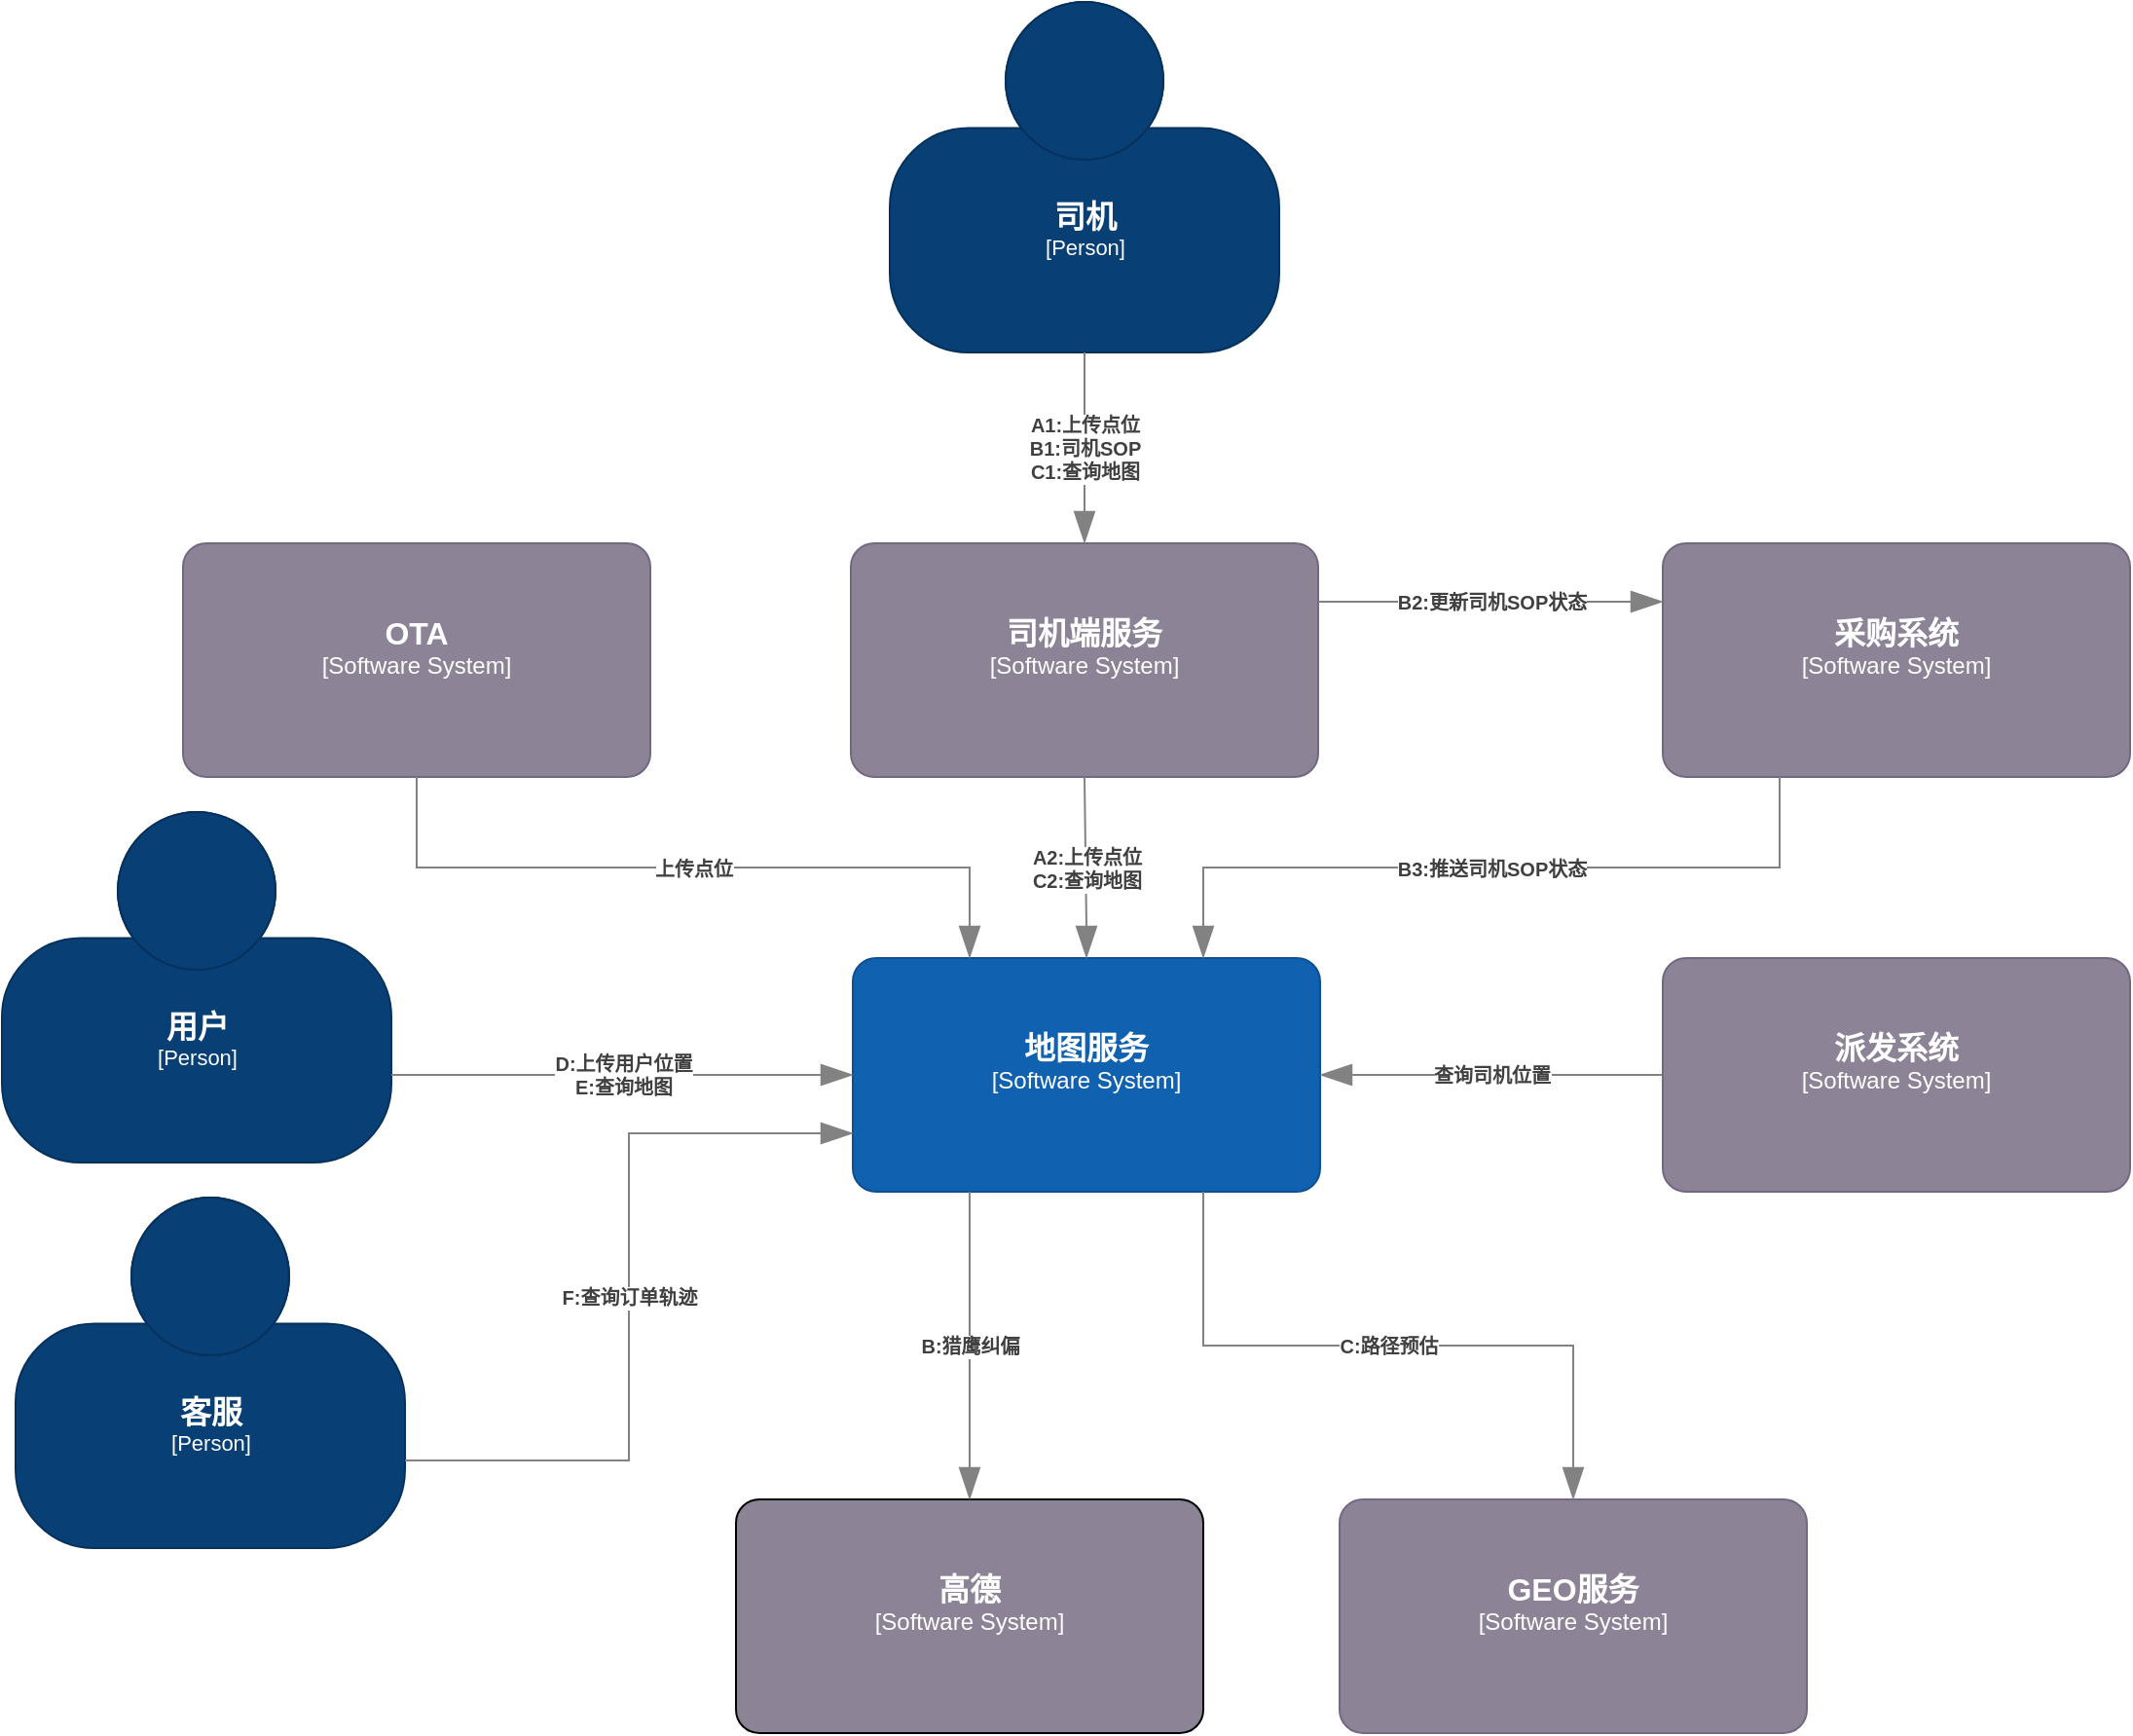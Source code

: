 <mxfile version="17.1.3" type="github" pages="3">
  <diagram id="k2amWUb9uio1YrRD2Lw2" name="地图-上下文图">
    <mxGraphModel dx="1986" dy="1048" grid="0" gridSize="10" guides="1" tooltips="1" connect="1" arrows="1" fold="1" page="0" pageScale="1" pageWidth="827" pageHeight="1169" math="0" shadow="0">
      <root>
        <mxCell id="0" />
        <mxCell id="1" parent="0" />
        <object placeholders="1" c4Name="司机" c4Type="Person" c4Description="" label="&lt;font style=&quot;font-size: 16px&quot;&gt;&lt;b&gt;%c4Name%&lt;/b&gt;&lt;/font&gt;&lt;div&gt;[%c4Type%]&lt;/div&gt;&lt;br&gt;&lt;div&gt;&lt;font style=&quot;font-size: 11px&quot;&gt;&lt;font color=&quot;#cccccc&quot;&gt;%c4Description%&lt;/font&gt;&lt;/div&gt;" id="m4UFrCLIeQh4ib8JopSk-2">
          <mxCell style="html=1;fontSize=11;dashed=0;whitespace=wrap;fillColor=#083F75;strokeColor=#06315C;fontColor=#ffffff;shape=mxgraph.c4.person2;align=center;metaEdit=1;points=[[0.5,0,0],[1,0.5,0],[1,0.75,0],[0.75,1,0],[0.5,1,0],[0.25,1,0],[0,0.75,0],[0,0.5,0]];resizable=0;" parent="1" vertex="1">
            <mxGeometry x="47" y="-205" width="200" height="180" as="geometry" />
          </mxCell>
        </object>
        <object placeholders="1" c4Name="地图服务" c4Type="Software System" c4Description="" label="&lt;font style=&quot;font-size: 16px&quot;&gt;&lt;b&gt;%c4Name%&lt;/b&gt;&lt;/font&gt;&lt;div&gt;[%c4Type%]&lt;/div&gt;&lt;br&gt;&lt;div&gt;&lt;font style=&quot;font-size: 11px&quot;&gt;&lt;font color=&quot;#cccccc&quot;&gt;%c4Description%&lt;/font&gt;&lt;/div&gt;" id="m4UFrCLIeQh4ib8JopSk-3">
          <mxCell style="rounded=1;whiteSpace=wrap;html=1;labelBackgroundColor=none;fillColor=#1061B0;fontColor=#ffffff;align=center;arcSize=10;strokeColor=#0D5091;metaEdit=1;resizable=0;points=[[0.25,0,0],[0.5,0,0],[0.75,0,0],[1,0.25,0],[1,0.5,0],[1,0.75,0],[0.75,1,0],[0.5,1,0],[0.25,1,0],[0,0.75,0],[0,0.5,0],[0,0.25,0]];" parent="1" vertex="1">
            <mxGeometry x="28" y="286" width="240" height="120" as="geometry" />
          </mxCell>
        </object>
        <object placeholders="1" c4Name="司机端服务" c4Type="Software System" c4Description="" label="&lt;font style=&quot;font-size: 16px&quot;&gt;&lt;b&gt;%c4Name%&lt;/b&gt;&lt;/font&gt;&lt;div&gt;[%c4Type%]&lt;/div&gt;&lt;br&gt;&lt;div&gt;&lt;font style=&quot;font-size: 11px&quot;&gt;&lt;font color=&quot;#cccccc&quot;&gt;%c4Description%&lt;/font&gt;&lt;/div&gt;" id="m4UFrCLIeQh4ib8JopSk-4">
          <mxCell style="rounded=1;whiteSpace=wrap;html=1;labelBackgroundColor=none;fillColor=#8C8496;fontColor=#ffffff;align=center;arcSize=10;strokeColor=#736782;metaEdit=1;resizable=0;points=[[0.25,0,0],[0.5,0,0],[0.75,0,0],[1,0.25,0],[1,0.5,0],[1,0.75,0],[0.75,1,0],[0.5,1,0],[0.25,1,0],[0,0.75,0],[0,0.5,0],[0,0.25,0]];" parent="1" vertex="1">
            <mxGeometry x="27" y="73" width="240" height="120" as="geometry" />
          </mxCell>
        </object>
        <object placeholders="1" c4Name="采购系统" c4Type="Software System" c4Description="" label="&lt;font style=&quot;font-size: 16px&quot;&gt;&lt;b&gt;%c4Name%&lt;/b&gt;&lt;/font&gt;&lt;div&gt;[%c4Type%]&lt;/div&gt;&lt;br&gt;&lt;div&gt;&lt;font style=&quot;font-size: 11px&quot;&gt;&lt;font color=&quot;#cccccc&quot;&gt;%c4Description%&lt;/font&gt;&lt;/div&gt;" id="m4UFrCLIeQh4ib8JopSk-11">
          <mxCell style="rounded=1;whiteSpace=wrap;html=1;labelBackgroundColor=none;fillColor=#8C8496;fontColor=#ffffff;align=center;arcSize=10;strokeColor=#736782;metaEdit=1;resizable=0;points=[[0.25,0,0],[0.5,0,0],[0.75,0,0],[1,0.25,0],[1,0.5,0],[1,0.75,0],[0.75,1,0],[0.5,1,0],[0.25,1,0],[0,0.75,0],[0,0.5,0],[0,0.25,0]];" parent="1" vertex="1">
            <mxGeometry x="444" y="73" width="240" height="120" as="geometry" />
          </mxCell>
        </object>
        <object placeholders="1" c4Name="GEO服务" c4Type="Software System" c4Description="" label="&lt;font style=&quot;font-size: 16px&quot;&gt;&lt;b&gt;%c4Name%&lt;/b&gt;&lt;/font&gt;&lt;div&gt;[%c4Type%]&lt;/div&gt;&lt;br&gt;&lt;div&gt;&lt;font style=&quot;font-size: 11px&quot;&gt;&lt;font color=&quot;#cccccc&quot;&gt;%c4Description%&lt;/font&gt;&lt;/div&gt;" id="Gsbx12oid03IsiuTbHQf-1">
          <mxCell style="rounded=1;whiteSpace=wrap;html=1;labelBackgroundColor=none;fillColor=#8C8496;fontColor=#ffffff;align=center;arcSize=10;strokeColor=#736782;metaEdit=1;resizable=0;points=[[0.25,0,0],[0.5,0,0],[0.75,0,0],[1,0.25,0],[1,0.5,0],[1,0.75,0],[0.75,1,0],[0.5,1,0],[0.25,1,0],[0,0.75,0],[0,0.5,0],[0,0.25,0]];" parent="1" vertex="1">
            <mxGeometry x="278" y="564" width="240" height="120" as="geometry" />
          </mxCell>
        </object>
        <object placeholders="1" c4Name="高德" c4Type="Software System" c4Description="" label="&lt;font style=&quot;font-size: 16px&quot;&gt;&lt;b&gt;%c4Name%&lt;/b&gt;&lt;/font&gt;&lt;div&gt;[%c4Type%]&lt;/div&gt;&lt;br&gt;&lt;div&gt;&lt;font style=&quot;font-size: 11px&quot;&gt;&lt;font color=&quot;#cccccc&quot;&gt;%c4Description%&lt;/font&gt;&lt;/div&gt;" id="Gsbx12oid03IsiuTbHQf-4">
          <mxCell style="rounded=1;whiteSpace=wrap;html=1;labelBackgroundColor=none;fillColor=#8C8496;fontColor=#ffffff;align=center;arcSize=10;strokeColor=default;metaEdit=1;resizable=0;points=[[0.25,0,0],[0.5,0,0],[0.75,0,0],[1,0.25,0],[1,0.5,0],[1,0.75,0],[0.75,1,0],[0.5,1,0],[0.25,1,0],[0,0.75,0],[0,0.5,0],[0,0.25,0]];" parent="1" vertex="1">
            <mxGeometry x="-32" y="564" width="240" height="120" as="geometry" />
          </mxCell>
        </object>
        <object placeholders="1" c4Name="用户" c4Type="Person" c4Description="" label="&lt;font style=&quot;font-size: 16px&quot;&gt;&lt;b&gt;%c4Name%&lt;/b&gt;&lt;/font&gt;&lt;div&gt;[%c4Type%]&lt;/div&gt;&lt;br&gt;&lt;div&gt;&lt;font style=&quot;font-size: 11px&quot;&gt;&lt;font color=&quot;#cccccc&quot;&gt;%c4Description%&lt;/font&gt;&lt;/div&gt;" id="Gsbx12oid03IsiuTbHQf-8">
          <mxCell style="html=1;fontSize=11;dashed=0;whitespace=wrap;fillColor=#083F75;strokeColor=#06315C;fontColor=#ffffff;shape=mxgraph.c4.person2;align=center;metaEdit=1;points=[[0.5,0,0],[1,0.5,0],[1,0.75,0],[0.75,1,0],[0.5,1,0],[0.25,1,0],[0,0.75,0],[0,0.5,0]];resizable=0;" parent="1" vertex="1">
            <mxGeometry x="-409" y="211" width="200" height="180" as="geometry" />
          </mxCell>
        </object>
        <object placeholders="1" c4Name="客服" c4Type="Person" c4Description="" label="&lt;font style=&quot;font-size: 16px&quot;&gt;&lt;b&gt;%c4Name%&lt;/b&gt;&lt;/font&gt;&lt;div&gt;[%c4Type%]&lt;/div&gt;&lt;br&gt;&lt;div&gt;&lt;font style=&quot;font-size: 11px&quot;&gt;&lt;font color=&quot;#cccccc&quot;&gt;%c4Description%&lt;/font&gt;&lt;/div&gt;" id="_bnB1GwT9bnOZp790zwd-20">
          <mxCell style="html=1;fontSize=11;dashed=0;whitespace=wrap;fillColor=#083F75;strokeColor=#06315C;fontColor=#ffffff;shape=mxgraph.c4.person2;align=center;metaEdit=1;points=[[0.5,0,0],[1,0.5,0],[1,0.75,0],[0.75,1,0],[0.5,1,0],[0.25,1,0],[0,0.75,0],[0,0.5,0]];resizable=0;" parent="1" vertex="1">
            <mxGeometry x="-402" y="409" width="200" height="180" as="geometry" />
          </mxCell>
        </object>
        <object placeholders="1" c4Type="Relationship" c4Description="A1:上传点位&#xa;B1:司机SOP&#xa;C1:查询地图" label="&lt;div style=&quot;text-align: left&quot;&gt;&lt;div style=&quot;text-align: center&quot;&gt;&lt;b&gt;%c4Description%&lt;/b&gt;&lt;/div&gt;" id="lq1ncybBk_GI5YL5PwFc-1">
          <mxCell style="endArrow=blockThin;html=1;fontSize=10;fontColor=#404040;strokeWidth=1;endFill=1;strokeColor=#828282;elbow=vertical;metaEdit=1;endSize=14;startSize=14;jumpStyle=arc;jumpSize=16;rounded=0;edgeStyle=orthogonalEdgeStyle;exitX=0.5;exitY=1;exitDx=0;exitDy=0;exitPerimeter=0;" edge="1" parent="1" source="m4UFrCLIeQh4ib8JopSk-2" target="m4UFrCLIeQh4ib8JopSk-4">
            <mxGeometry width="240" relative="1" as="geometry">
              <mxPoint x="144" y="-5" as="sourcePoint" />
              <mxPoint x="384" y="-5" as="targetPoint" />
            </mxGeometry>
          </mxCell>
        </object>
        <object placeholders="1" c4Type="Relationship" c4Description="B2:更新司机SOP状态" label="&lt;div style=&quot;text-align: left&quot;&gt;&lt;div style=&quot;text-align: center&quot;&gt;&lt;b&gt;%c4Description%&lt;/b&gt;&lt;/div&gt;" id="lq1ncybBk_GI5YL5PwFc-2">
          <mxCell style="endArrow=blockThin;html=1;fontSize=10;fontColor=#404040;strokeWidth=1;endFill=1;strokeColor=#828282;elbow=vertical;metaEdit=1;endSize=14;startSize=14;jumpStyle=arc;jumpSize=16;rounded=0;edgeStyle=orthogonalEdgeStyle;exitX=1;exitY=0.25;exitDx=0;exitDy=0;exitPerimeter=0;entryX=0;entryY=0.25;entryDx=0;entryDy=0;entryPerimeter=0;" edge="1" parent="1" source="m4UFrCLIeQh4ib8JopSk-4" target="m4UFrCLIeQh4ib8JopSk-11">
            <mxGeometry width="240" relative="1" as="geometry">
              <mxPoint x="303" y="59" as="sourcePoint" />
              <mxPoint x="372" y="155" as="targetPoint" />
            </mxGeometry>
          </mxCell>
        </object>
        <object placeholders="1" c4Type="Relationship" c4Description="B3:推送司机SOP状态" label="&lt;div style=&quot;text-align: left&quot;&gt;&lt;div style=&quot;text-align: center&quot;&gt;&lt;b&gt;%c4Description%&lt;/b&gt;&lt;/div&gt;" id="lq1ncybBk_GI5YL5PwFc-4">
          <mxCell style="endArrow=blockThin;html=1;fontSize=10;fontColor=#404040;strokeWidth=1;endFill=1;strokeColor=#828282;elbow=vertical;metaEdit=1;endSize=14;startSize=14;jumpStyle=arc;jumpSize=16;rounded=0;edgeStyle=orthogonalEdgeStyle;exitX=0.25;exitY=1;exitDx=0;exitDy=0;exitPerimeter=0;entryX=0.75;entryY=0;entryDx=0;entryDy=0;entryPerimeter=0;" edge="1" parent="1" source="m4UFrCLIeQh4ib8JopSk-11" target="m4UFrCLIeQh4ib8JopSk-3">
            <mxGeometry width="240" relative="1" as="geometry">
              <mxPoint x="514" y="256" as="sourcePoint" />
              <mxPoint x="754" y="256" as="targetPoint" />
            </mxGeometry>
          </mxCell>
        </object>
        <object placeholders="1" c4Type="Relationship" c4Description="A2:上传点位&#xa;C2:查询地图" label="&lt;div style=&quot;text-align: left&quot;&gt;&lt;div style=&quot;text-align: center&quot;&gt;&lt;b&gt;%c4Description%&lt;/b&gt;&lt;/div&gt;" id="lq1ncybBk_GI5YL5PwFc-5">
          <mxCell style="endArrow=blockThin;html=1;fontSize=10;fontColor=#404040;strokeWidth=1;endFill=1;strokeColor=#828282;elbow=vertical;metaEdit=1;endSize=14;startSize=14;jumpStyle=arc;jumpSize=16;rounded=0;edgeStyle=orthogonalEdgeStyle;exitX=0.5;exitY=1;exitDx=0;exitDy=0;exitPerimeter=0;" edge="1" parent="1" source="m4UFrCLIeQh4ib8JopSk-4" target="m4UFrCLIeQh4ib8JopSk-3">
            <mxGeometry width="240" relative="1" as="geometry">
              <mxPoint x="-44" y="231" as="sourcePoint" />
              <mxPoint x="196" y="231" as="targetPoint" />
            </mxGeometry>
          </mxCell>
        </object>
        <object placeholders="1" c4Type="Relationship" c4Description="D:上传用户位置&#xa;E:查询地图" label="&lt;div style=&quot;text-align: left&quot;&gt;&lt;div style=&quot;text-align: center&quot;&gt;&lt;b&gt;%c4Description%&lt;/b&gt;&lt;/div&gt;" id="lq1ncybBk_GI5YL5PwFc-7">
          <mxCell style="endArrow=blockThin;html=1;fontSize=10;fontColor=#404040;strokeWidth=1;endFill=1;strokeColor=#828282;elbow=vertical;metaEdit=1;endSize=14;startSize=14;jumpStyle=arc;jumpSize=16;rounded=0;edgeStyle=orthogonalEdgeStyle;entryX=0;entryY=0.5;entryDx=0;entryDy=0;entryPerimeter=0;exitX=1;exitY=0.75;exitDx=0;exitDy=0;exitPerimeter=0;" edge="1" parent="1" source="Gsbx12oid03IsiuTbHQf-8" target="m4UFrCLIeQh4ib8JopSk-3">
            <mxGeometry width="240" relative="1" as="geometry">
              <mxPoint x="-211" y="266" as="sourcePoint" />
              <mxPoint x="29" y="266" as="targetPoint" />
            </mxGeometry>
          </mxCell>
        </object>
        <object placeholders="1" c4Type="Relationship" c4Description="F:查询订单轨迹" label="&lt;div style=&quot;text-align: left&quot;&gt;&lt;div style=&quot;text-align: center&quot;&gt;&lt;b&gt;%c4Description%&lt;/b&gt;&lt;/div&gt;" id="lq1ncybBk_GI5YL5PwFc-10">
          <mxCell style="endArrow=blockThin;html=1;fontSize=10;fontColor=#404040;strokeWidth=1;endFill=1;strokeColor=#828282;elbow=vertical;metaEdit=1;endSize=14;startSize=14;jumpStyle=arc;jumpSize=16;rounded=0;edgeStyle=orthogonalEdgeStyle;exitX=1;exitY=0.75;exitDx=0;exitDy=0;exitPerimeter=0;entryX=0;entryY=0.75;entryDx=0;entryDy=0;entryPerimeter=0;" edge="1" parent="1" source="_bnB1GwT9bnOZp790zwd-20" target="m4UFrCLIeQh4ib8JopSk-3">
            <mxGeometry width="240" relative="1" as="geometry">
              <mxPoint x="355" y="406" as="sourcePoint" />
              <mxPoint x="331" y="351" as="targetPoint" />
            </mxGeometry>
          </mxCell>
        </object>
        <object placeholders="1" c4Type="Relationship" c4Description="B:猎鹰纠偏" label="&lt;div style=&quot;text-align: left&quot;&gt;&lt;div style=&quot;text-align: center&quot;&gt;&lt;b&gt;%c4Description%&lt;/b&gt;&lt;/div&gt;" id="lq1ncybBk_GI5YL5PwFc-12">
          <mxCell style="endArrow=blockThin;html=1;fontSize=10;fontColor=#404040;strokeWidth=1;endFill=1;strokeColor=#828282;elbow=vertical;metaEdit=1;endSize=14;startSize=14;jumpStyle=arc;jumpSize=16;rounded=0;edgeStyle=orthogonalEdgeStyle;exitX=0.25;exitY=1;exitDx=0;exitDy=0;exitPerimeter=0;" edge="1" parent="1" source="m4UFrCLIeQh4ib8JopSk-3" target="Gsbx12oid03IsiuTbHQf-4">
            <mxGeometry width="240" relative="1" as="geometry">
              <mxPoint x="19" y="472" as="sourcePoint" />
              <mxPoint x="259" y="472" as="targetPoint" />
            </mxGeometry>
          </mxCell>
        </object>
        <object placeholders="1" c4Type="Relationship" c4Description="C:路径预估" label="&lt;div style=&quot;text-align: left&quot;&gt;&lt;div style=&quot;text-align: center&quot;&gt;&lt;b&gt;%c4Description%&lt;/b&gt;&lt;/div&gt;" id="lq1ncybBk_GI5YL5PwFc-13">
          <mxCell style="endArrow=blockThin;html=1;fontSize=10;fontColor=#404040;strokeWidth=1;endFill=1;strokeColor=#828282;elbow=vertical;metaEdit=1;endSize=14;startSize=14;jumpStyle=arc;jumpSize=16;rounded=0;edgeStyle=orthogonalEdgeStyle;exitX=0.75;exitY=1;exitDx=0;exitDy=0;exitPerimeter=0;" edge="1" parent="1" source="m4UFrCLIeQh4ib8JopSk-3" target="Gsbx12oid03IsiuTbHQf-1">
            <mxGeometry width="240" relative="1" as="geometry">
              <mxPoint x="403" y="478" as="sourcePoint" />
              <mxPoint x="643" y="478" as="targetPoint" />
            </mxGeometry>
          </mxCell>
        </object>
        <object placeholders="1" c4Name="OTA" c4Type="Software System" c4Description="" label="&lt;font style=&quot;font-size: 16px&quot;&gt;&lt;b&gt;%c4Name%&lt;/b&gt;&lt;/font&gt;&lt;div&gt;[%c4Type%]&lt;/div&gt;&lt;br&gt;&lt;div&gt;&lt;font style=&quot;font-size: 11px&quot;&gt;&lt;font color=&quot;#cccccc&quot;&gt;%c4Description%&lt;/font&gt;&lt;/div&gt;" id="lq1ncybBk_GI5YL5PwFc-14">
          <mxCell style="rounded=1;whiteSpace=wrap;html=1;labelBackgroundColor=none;fillColor=#8C8496;fontColor=#ffffff;align=center;arcSize=10;strokeColor=#736782;metaEdit=1;resizable=0;points=[[0.25,0,0],[0.5,0,0],[0.75,0,0],[1,0.25,0],[1,0.5,0],[1,0.75,0],[0.75,1,0],[0.5,1,0],[0.25,1,0],[0,0.75,0],[0,0.5,0],[0,0.25,0]];" vertex="1" parent="1">
            <mxGeometry x="-316" y="73" width="240" height="120" as="geometry" />
          </mxCell>
        </object>
        <object placeholders="1" c4Type="Relationship" c4Description="上传点位" label="&lt;div style=&quot;text-align: left&quot;&gt;&lt;div style=&quot;text-align: center&quot;&gt;&lt;b&gt;%c4Description%&lt;/b&gt;&lt;/div&gt;" id="lq1ncybBk_GI5YL5PwFc-16">
          <mxCell style="endArrow=blockThin;html=1;fontSize=10;fontColor=#404040;strokeWidth=1;endFill=1;strokeColor=#828282;elbow=vertical;metaEdit=1;endSize=14;startSize=14;jumpStyle=arc;jumpSize=16;rounded=0;edgeStyle=orthogonalEdgeStyle;exitX=0.5;exitY=1;exitDx=0;exitDy=0;exitPerimeter=0;entryX=0.25;entryY=0;entryDx=0;entryDy=0;entryPerimeter=0;" edge="1" parent="1" source="lq1ncybBk_GI5YL5PwFc-14" target="m4UFrCLIeQh4ib8JopSk-3">
            <mxGeometry width="240" relative="1" as="geometry">
              <mxPoint x="-172" y="247" as="sourcePoint" />
              <mxPoint x="68" y="247" as="targetPoint" />
            </mxGeometry>
          </mxCell>
        </object>
        <object placeholders="1" c4Name="派发系统" c4Type="Software System" c4Description="" label="&lt;font style=&quot;font-size: 16px&quot;&gt;&lt;b&gt;%c4Name%&lt;/b&gt;&lt;/font&gt;&lt;div&gt;[%c4Type%]&lt;/div&gt;&lt;br&gt;&lt;div&gt;&lt;font style=&quot;font-size: 11px&quot;&gt;&lt;font color=&quot;#cccccc&quot;&gt;%c4Description%&lt;/font&gt;&lt;/div&gt;" id="lq1ncybBk_GI5YL5PwFc-17">
          <mxCell style="rounded=1;whiteSpace=wrap;html=1;labelBackgroundColor=none;fillColor=#8C8496;fontColor=#ffffff;align=center;arcSize=10;strokeColor=#736782;metaEdit=1;resizable=0;points=[[0.25,0,0],[0.5,0,0],[0.75,0,0],[1,0.25,0],[1,0.5,0],[1,0.75,0],[0.75,1,0],[0.5,1,0],[0.25,1,0],[0,0.75,0],[0,0.5,0],[0,0.25,0]];" vertex="1" parent="1">
            <mxGeometry x="444" y="286" width="240" height="120" as="geometry" />
          </mxCell>
        </object>
        <object placeholders="1" c4Type="Relationship" c4Description="查询司机位置" label="&lt;div style=&quot;text-align: left&quot;&gt;&lt;div style=&quot;text-align: center&quot;&gt;&lt;b&gt;%c4Description%&lt;/b&gt;&lt;/div&gt;" id="lq1ncybBk_GI5YL5PwFc-18">
          <mxCell style="endArrow=blockThin;html=1;fontSize=10;fontColor=#404040;strokeWidth=1;endFill=1;strokeColor=#828282;elbow=vertical;metaEdit=1;endSize=14;startSize=14;jumpStyle=arc;jumpSize=16;rounded=0;edgeStyle=orthogonalEdgeStyle;exitX=0;exitY=0.5;exitDx=0;exitDy=0;exitPerimeter=0;" edge="1" parent="1" source="lq1ncybBk_GI5YL5PwFc-17" target="m4UFrCLIeQh4ib8JopSk-3">
            <mxGeometry width="240" relative="1" as="geometry">
              <mxPoint x="323" y="442" as="sourcePoint" />
              <mxPoint x="563" y="442" as="targetPoint" />
            </mxGeometry>
          </mxCell>
        </object>
      </root>
    </mxGraphModel>
  </diagram>
  <diagram name="高速费-上下文图" id="JPHNUzTaLX2ISsi3bTvl">
    <mxGraphModel dx="1586" dy="1048" grid="0" gridSize="10" guides="1" tooltips="1" connect="1" arrows="1" fold="1" page="0" pageScale="1" pageWidth="827" pageHeight="1169" math="0" shadow="0">
      <root>
        <mxCell id="UYQzqemXLhR_TXa82hKp-0" />
        <mxCell id="UYQzqemXLhR_TXa82hKp-1" parent="UYQzqemXLhR_TXa82hKp-0" />
        <object placeholders="1" c4Name="司机" c4Type="Person" c4Description="" label="&lt;font style=&quot;font-size: 16px&quot;&gt;&lt;b&gt;%c4Name%&lt;/b&gt;&lt;/font&gt;&lt;div&gt;[%c4Type%]&lt;/div&gt;&lt;br&gt;&lt;div&gt;&lt;font style=&quot;font-size: 11px&quot;&gt;&lt;font color=&quot;#cccccc&quot;&gt;%c4Description%&lt;/font&gt;&lt;/div&gt;" id="UYQzqemXLhR_TXa82hKp-2">
          <mxCell style="html=1;fontSize=11;dashed=0;whitespace=wrap;fillColor=#083F75;strokeColor=#06315C;fontColor=#ffffff;shape=mxgraph.c4.person2;align=center;metaEdit=1;points=[[0.5,0,0],[1,0.5,0],[1,0.75,0],[0.75,1,0],[0.5,1,0],[0.25,1,0],[0,0.75,0],[0,0.5,0]];resizable=0;" vertex="1" parent="UYQzqemXLhR_TXa82hKp-1">
            <mxGeometry x="47" y="-205" width="200" height="180" as="geometry" />
          </mxCell>
        </object>
        <object placeholders="1" c4Name="高速费服务" c4Type="Software System" c4Description="" label="&lt;font style=&quot;font-size: 16px&quot;&gt;&lt;b&gt;%c4Name%&lt;/b&gt;&lt;/font&gt;&lt;div&gt;[%c4Type%]&lt;/div&gt;&lt;br&gt;&lt;div&gt;&lt;font style=&quot;font-size: 11px&quot;&gt;&lt;font color=&quot;#cccccc&quot;&gt;%c4Description%&lt;/font&gt;&lt;/div&gt;" id="UYQzqemXLhR_TXa82hKp-3">
          <mxCell style="rounded=1;whiteSpace=wrap;html=1;labelBackgroundColor=none;fillColor=#1061B0;fontColor=#ffffff;align=center;arcSize=10;strokeColor=#0D5091;metaEdit=1;resizable=0;points=[[0.25,0,0],[0.5,0,0],[0.75,0,0],[1,0.25,0],[1,0.5,0],[1,0.75,0],[0.75,1,0],[0.5,1,0],[0.25,1,0],[0,0.75,0],[0,0.5,0],[0,0.25,0]];" vertex="1" parent="UYQzqemXLhR_TXa82hKp-1">
            <mxGeometry x="28" y="286" width="240" height="120" as="geometry" />
          </mxCell>
        </object>
        <object placeholders="1" c4Name="司机端服务" c4Type="Software System" c4Description="" label="&lt;font style=&quot;font-size: 16px&quot;&gt;&lt;b&gt;%c4Name%&lt;/b&gt;&lt;/font&gt;&lt;div&gt;[%c4Type%]&lt;/div&gt;&lt;br&gt;&lt;div&gt;&lt;font style=&quot;font-size: 11px&quot;&gt;&lt;font color=&quot;#cccccc&quot;&gt;%c4Description%&lt;/font&gt;&lt;/div&gt;" id="UYQzqemXLhR_TXa82hKp-4">
          <mxCell style="rounded=1;whiteSpace=wrap;html=1;labelBackgroundColor=none;fillColor=#8C8496;fontColor=#ffffff;align=center;arcSize=10;strokeColor=#736782;metaEdit=1;resizable=0;points=[[0.25,0,0],[0.5,0,0],[0.75,0,0],[1,0.25,0],[1,0.5,0],[1,0.75,0],[0.75,1,0],[0.5,1,0],[0.25,1,0],[0,0.75,0],[0,0.5,0],[0,0.25,0]];" vertex="1" parent="UYQzqemXLhR_TXa82hKp-1">
            <mxGeometry x="27" y="73" width="240" height="120" as="geometry" />
          </mxCell>
        </object>
        <object placeholders="1" c4Name="采购系统" c4Type="Software System" c4Description="" label="&lt;font style=&quot;font-size: 16px&quot;&gt;&lt;b&gt;%c4Name%&lt;/b&gt;&lt;/font&gt;&lt;div&gt;[%c4Type%]&lt;/div&gt;&lt;br&gt;&lt;div&gt;&lt;font style=&quot;font-size: 11px&quot;&gt;&lt;font color=&quot;#cccccc&quot;&gt;%c4Description%&lt;/font&gt;&lt;/div&gt;" id="UYQzqemXLhR_TXa82hKp-5">
          <mxCell style="rounded=1;whiteSpace=wrap;html=1;labelBackgroundColor=none;fillColor=#8C8496;fontColor=#ffffff;align=center;arcSize=10;strokeColor=#736782;metaEdit=1;resizable=0;points=[[0.25,0,0],[0.5,0,0],[0.75,0,0],[1,0.25,0],[1,0.5,0],[1,0.75,0],[0.75,1,0],[0.5,1,0],[0.25,1,0],[0,0.75,0],[0,0.5,0],[0,0.25,0]];" vertex="1" parent="UYQzqemXLhR_TXa82hKp-1">
            <mxGeometry x="444" y="73" width="240" height="120" as="geometry" />
          </mxCell>
        </object>
        <object placeholders="1" c4Name="OCR服务" c4Type="Software System" c4Description="" label="&lt;font style=&quot;font-size: 16px&quot;&gt;&lt;b&gt;%c4Name%&lt;/b&gt;&lt;/font&gt;&lt;div&gt;[%c4Type%]&lt;/div&gt;&lt;br&gt;&lt;div&gt;&lt;font style=&quot;font-size: 11px&quot;&gt;&lt;font color=&quot;#cccccc&quot;&gt;%c4Description%&lt;/font&gt;&lt;/div&gt;" id="UYQzqemXLhR_TXa82hKp-6">
          <mxCell style="rounded=1;whiteSpace=wrap;html=1;labelBackgroundColor=none;fillColor=#8C8496;fontColor=#ffffff;align=center;arcSize=10;strokeColor=#736782;metaEdit=1;resizable=0;points=[[0.25,0,0],[0.5,0,0],[0.75,0,0],[1,0.25,0],[1,0.5,0],[1,0.75,0],[0.75,1,0],[0.5,1,0],[0.25,1,0],[0,0.75,0],[0,0.5,0],[0,0.25,0]];" vertex="1" parent="UYQzqemXLhR_TXa82hKp-1">
            <mxGeometry x="-96" y="541" width="240" height="120" as="geometry" />
          </mxCell>
        </object>
        <object placeholders="1" c4Type="Relationship" c4Description="A1:提交高速费&#xa;B1:上传凭证&#xa;D1:申请人工审核&#xa;E1:查看审核结果" label="&lt;div style=&quot;text-align: left&quot;&gt;&lt;div style=&quot;text-align: center&quot;&gt;&lt;b&gt;%c4Description%&lt;/b&gt;&lt;/div&gt;" id="UYQzqemXLhR_TXa82hKp-10">
          <mxCell style="endArrow=blockThin;html=1;fontSize=10;fontColor=#404040;strokeWidth=1;endFill=1;strokeColor=#828282;elbow=vertical;metaEdit=1;endSize=14;startSize=14;jumpStyle=arc;jumpSize=16;rounded=0;edgeStyle=orthogonalEdgeStyle;exitX=0.5;exitY=1;exitDx=0;exitDy=0;exitPerimeter=0;" edge="1" parent="UYQzqemXLhR_TXa82hKp-1" source="UYQzqemXLhR_TXa82hKp-2" target="UYQzqemXLhR_TXa82hKp-4">
            <mxGeometry width="240" relative="1" as="geometry">
              <mxPoint x="144" y="-5" as="sourcePoint" />
              <mxPoint x="384" y="-5" as="targetPoint" />
            </mxGeometry>
          </mxCell>
        </object>
        <object placeholders="1" c4Type="Relationship" c4Description="A2:提交高速费" label="&lt;div style=&quot;text-align: left&quot;&gt;&lt;div style=&quot;text-align: center&quot;&gt;&lt;b&gt;%c4Description%&lt;/b&gt;&lt;/div&gt;" id="UYQzqemXLhR_TXa82hKp-11">
          <mxCell style="endArrow=blockThin;html=1;fontSize=10;fontColor=#404040;strokeWidth=1;endFill=1;strokeColor=#828282;elbow=vertical;metaEdit=1;endSize=14;startSize=14;jumpStyle=arc;jumpSize=16;rounded=0;edgeStyle=orthogonalEdgeStyle;exitX=1;exitY=0.25;exitDx=0;exitDy=0;exitPerimeter=0;entryX=0;entryY=0.25;entryDx=0;entryDy=0;entryPerimeter=0;" edge="1" parent="UYQzqemXLhR_TXa82hKp-1" source="UYQzqemXLhR_TXa82hKp-4" target="UYQzqemXLhR_TXa82hKp-5">
            <mxGeometry width="240" relative="1" as="geometry">
              <mxPoint x="303" y="59" as="sourcePoint" />
              <mxPoint x="372" y="155" as="targetPoint" />
            </mxGeometry>
          </mxCell>
        </object>
        <object placeholders="1" c4Type="Relationship" c4Description="A3:校验高速费" label="&lt;div style=&quot;text-align: left&quot;&gt;&lt;div style=&quot;text-align: center&quot;&gt;&lt;b&gt;%c4Description%&lt;/b&gt;&lt;/div&gt;" id="UYQzqemXLhR_TXa82hKp-12">
          <mxCell style="endArrow=blockThin;html=1;fontSize=10;fontColor=#404040;strokeWidth=1;endFill=1;strokeColor=#828282;elbow=vertical;metaEdit=1;endSize=14;startSize=14;jumpStyle=arc;jumpSize=16;rounded=0;edgeStyle=orthogonalEdgeStyle;exitX=0.25;exitY=1;exitDx=0;exitDy=0;exitPerimeter=0;entryX=1;entryY=0.25;entryDx=0;entryDy=0;entryPerimeter=0;" edge="1" parent="UYQzqemXLhR_TXa82hKp-1" source="UYQzqemXLhR_TXa82hKp-5" target="UYQzqemXLhR_TXa82hKp-3">
            <mxGeometry width="240" relative="1" as="geometry">
              <mxPoint x="514" y="256" as="sourcePoint" />
              <mxPoint x="754" y="256" as="targetPoint" />
            </mxGeometry>
          </mxCell>
        </object>
        <object placeholders="1" c4Type="Relationship" c4Description="B:OCR识别" label="&lt;div style=&quot;text-align: left&quot;&gt;&lt;div style=&quot;text-align: center&quot;&gt;&lt;b&gt;%c4Description%&lt;/b&gt;&lt;/div&gt;" id="UYQzqemXLhR_TXa82hKp-17">
          <mxCell style="endArrow=blockThin;html=1;fontSize=10;fontColor=#404040;strokeWidth=1;endFill=1;strokeColor=#828282;elbow=vertical;metaEdit=1;endSize=14;startSize=14;jumpStyle=arc;jumpSize=16;rounded=0;edgeStyle=orthogonalEdgeStyle;exitX=0.25;exitY=1;exitDx=0;exitDy=0;exitPerimeter=0;entryX=0.5;entryY=0;entryDx=0;entryDy=0;entryPerimeter=0;" edge="1" parent="UYQzqemXLhR_TXa82hKp-1" source="UYQzqemXLhR_TXa82hKp-3" target="UYQzqemXLhR_TXa82hKp-6">
            <mxGeometry width="240" relative="1" as="geometry">
              <mxPoint x="403" y="478" as="sourcePoint" />
              <mxPoint x="643" y="478" as="targetPoint" />
            </mxGeometry>
          </mxCell>
        </object>
        <object placeholders="1" c4Type="Relationship" c4Description="C2:审核成功同步&#xa;C3:推送审核状态" label="&lt;div style=&quot;text-align: left&quot;&gt;&lt;div style=&quot;text-align: center&quot;&gt;&lt;b&gt;%c4Description%&lt;/b&gt;&lt;/div&gt;" id="tyKAJ6YZvZ85IuNY8xZ7-7">
          <mxCell style="endArrow=blockThin;html=1;fontSize=10;fontColor=#404040;strokeWidth=1;endFill=1;strokeColor=#828282;elbow=vertical;metaEdit=1;endSize=14;startSize=14;jumpStyle=arc;jumpSize=16;rounded=0;edgeStyle=orthogonalEdgeStyle;exitX=1;exitY=0.5;exitDx=0;exitDy=0;exitPerimeter=0;" edge="1" parent="UYQzqemXLhR_TXa82hKp-1" source="UYQzqemXLhR_TXa82hKp-3" target="UYQzqemXLhR_TXa82hKp-5">
            <mxGeometry x="0.1" y="2" width="240" relative="1" as="geometry">
              <mxPoint x="347" y="347" as="sourcePoint" />
              <mxPoint x="587" y="347" as="targetPoint" />
              <mxPoint as="offset" />
            </mxGeometry>
          </mxCell>
        </object>
        <object placeholders="1" c4Type="Relationship" c4Description="C1:推送OCR识别结果" label="&lt;div style=&quot;text-align: left&quot;&gt;&lt;div style=&quot;text-align: center&quot;&gt;&lt;b&gt;%c4Description%&lt;/b&gt;&lt;/div&gt;" id="tyKAJ6YZvZ85IuNY8xZ7-9">
          <mxCell style="endArrow=blockThin;html=1;fontSize=10;fontColor=#404040;strokeWidth=1;endFill=1;strokeColor=#828282;elbow=vertical;metaEdit=1;endSize=14;startSize=14;jumpStyle=arc;jumpSize=16;rounded=0;edgeStyle=orthogonalEdgeStyle;exitX=0.25;exitY=0;exitDx=0;exitDy=0;exitPerimeter=0;entryX=0;entryY=0.75;entryDx=0;entryDy=0;entryPerimeter=0;" edge="1" parent="UYQzqemXLhR_TXa82hKp-1" source="UYQzqemXLhR_TXa82hKp-6" target="UYQzqemXLhR_TXa82hKp-3">
            <mxGeometry width="240" relative="1" as="geometry">
              <mxPoint x="210" y="479" as="sourcePoint" />
              <mxPoint x="450" y="479" as="targetPoint" />
            </mxGeometry>
          </mxCell>
        </object>
        <object placeholders="1" c4Type="Relationship" c4Description="C4:推送OCR识别状态" label="&lt;div style=&quot;text-align: left&quot;&gt;&lt;div style=&quot;text-align: center&quot;&gt;&lt;b&gt;%c4Description%&lt;/b&gt;&lt;/div&gt;" id="tyKAJ6YZvZ85IuNY8xZ7-15">
          <mxCell style="endArrow=blockThin;html=1;fontSize=10;fontColor=#404040;strokeWidth=1;endFill=1;strokeColor=#828282;elbow=vertical;metaEdit=1;endSize=14;startSize=14;jumpStyle=arc;jumpSize=16;rounded=0;edgeStyle=orthogonalEdgeStyle;exitX=0;exitY=0.25;exitDx=0;exitDy=0;exitPerimeter=0;entryX=0;entryY=0.75;entryDx=0;entryDy=0;entryPerimeter=0;" edge="1" parent="UYQzqemXLhR_TXa82hKp-1" source="UYQzqemXLhR_TXa82hKp-3" target="UYQzqemXLhR_TXa82hKp-4">
            <mxGeometry width="240" relative="1" as="geometry">
              <mxPoint x="158" y="231" as="sourcePoint" />
              <mxPoint x="398" y="231" as="targetPoint" />
              <Array as="points">
                <mxPoint x="-35" y="316" />
                <mxPoint x="-35" y="163" />
              </Array>
            </mxGeometry>
          </mxCell>
        </object>
        <object placeholders="1" c4Type="Relationship" c4Description="B2:OCR识别&#xa;D2:提交人工审核" label="&lt;div style=&quot;text-align: left&quot;&gt;&lt;div style=&quot;text-align: center&quot;&gt;&lt;b&gt;%c4Description%&lt;/b&gt;&lt;/div&gt;" id="gSX-DUXKiXQO_Rie1ifI-2">
          <mxCell style="endArrow=blockThin;html=1;fontSize=10;fontColor=#404040;strokeWidth=1;endFill=1;strokeColor=#828282;elbow=vertical;metaEdit=1;endSize=14;startSize=14;jumpStyle=arc;jumpSize=16;rounded=0;edgeStyle=orthogonalEdgeStyle;exitX=0.5;exitY=1;exitDx=0;exitDy=0;exitPerimeter=0;entryX=0.5;entryY=0;entryDx=0;entryDy=0;entryPerimeter=0;" edge="1" parent="UYQzqemXLhR_TXa82hKp-1" source="UYQzqemXLhR_TXa82hKp-4" target="UYQzqemXLhR_TXa82hKp-3">
            <mxGeometry width="240" relative="1" as="geometry">
              <mxPoint x="164" y="264" as="sourcePoint" />
              <mxPoint x="404" y="264" as="targetPoint" />
            </mxGeometry>
          </mxCell>
        </object>
        <object placeholders="1" c4Name="度假事件服务" c4Type="Software System" c4Description="" label="&lt;font style=&quot;font-size: 16px&quot;&gt;&lt;b&gt;%c4Name%&lt;/b&gt;&lt;/font&gt;&lt;div&gt;[%c4Type%]&lt;/div&gt;&lt;br&gt;&lt;div&gt;&lt;font style=&quot;font-size: 11px&quot;&gt;&lt;font color=&quot;#cccccc&quot;&gt;%c4Description%&lt;/font&gt;&lt;/div&gt;" id="gSX-DUXKiXQO_Rie1ifI-3">
          <mxCell style="rounded=1;whiteSpace=wrap;html=1;labelBackgroundColor=none;fillColor=#8C8496;fontColor=#ffffff;align=center;arcSize=10;strokeColor=#736782;metaEdit=1;resizable=0;points=[[0.25,0,0],[0.5,0,0],[0.75,0,0],[1,0.25,0],[1,0.5,0],[1,0.75,0],[0.75,1,0],[0.5,1,0],[0.25,1,0],[0,0.75,0],[0,0.5,0],[0,0.25,0]];" vertex="1" parent="UYQzqemXLhR_TXa82hKp-1">
            <mxGeometry x="169" y="541" width="240" height="120" as="geometry" />
          </mxCell>
        </object>
        <object placeholders="1" c4Type="Relationship" c4Description="D3:触发事件" label="&lt;div style=&quot;text-align: left&quot;&gt;&lt;div style=&quot;text-align: center&quot;&gt;&lt;b&gt;%c4Description%&lt;/b&gt;&lt;/div&gt;" id="gSX-DUXKiXQO_Rie1ifI-5">
          <mxCell style="endArrow=blockThin;html=1;fontSize=10;fontColor=#404040;strokeWidth=1;endFill=1;strokeColor=#828282;elbow=vertical;metaEdit=1;endSize=14;startSize=14;jumpStyle=arc;jumpSize=16;rounded=0;edgeStyle=orthogonalEdgeStyle;exitX=0.75;exitY=1;exitDx=0;exitDy=0;exitPerimeter=0;" edge="1" parent="UYQzqemXLhR_TXa82hKp-1" source="UYQzqemXLhR_TXa82hKp-3" target="gSX-DUXKiXQO_Rie1ifI-3">
            <mxGeometry width="240" relative="1" as="geometry">
              <mxPoint x="294" y="471" as="sourcePoint" />
              <mxPoint x="534" y="471" as="targetPoint" />
            </mxGeometry>
          </mxCell>
        </object>
        <object placeholders="1" c4Type="Relationship" c4Description="人工审核回调" label="&lt;div style=&quot;text-align: left&quot;&gt;&lt;div style=&quot;text-align: center&quot;&gt;&lt;b&gt;%c4Description%&lt;/b&gt;&lt;/div&gt;" id="gSX-DUXKiXQO_Rie1ifI-6">
          <mxCell style="endArrow=blockThin;html=1;fontSize=10;fontColor=#404040;strokeWidth=1;endFill=1;strokeColor=#828282;elbow=vertical;metaEdit=1;endSize=14;startSize=14;jumpStyle=arc;jumpSize=16;rounded=0;edgeStyle=orthogonalEdgeStyle;exitX=0.75;exitY=0;exitDx=0;exitDy=0;exitPerimeter=0;entryX=1;entryY=0.75;entryDx=0;entryDy=0;entryPerimeter=0;" edge="1" parent="UYQzqemXLhR_TXa82hKp-1" source="gSX-DUXKiXQO_Rie1ifI-3" target="UYQzqemXLhR_TXa82hKp-3">
            <mxGeometry width="240" relative="1" as="geometry">
              <mxPoint x="416" y="480" as="sourcePoint" />
              <mxPoint x="656" y="480" as="targetPoint" />
            </mxGeometry>
          </mxCell>
        </object>
        <object placeholders="1" c4Name="[System Context] Diagram title" c4Type="ContainerScopeBoundary" c4Description="Diagram short description" label="&lt;font style=&quot;font-size: 16px&quot;&gt;&lt;b&gt;&lt;div style=&quot;text-align: left&quot;&gt;%c4Name%&lt;/div&gt;&lt;/b&gt;&lt;/font&gt;&lt;div style=&quot;text-align: left&quot;&gt;%c4Description%&lt;/div&gt;" id="YuQN_Z3K5pSt48RHaLRH-0">
          <mxCell style="text;html=1;strokeColor=none;fillColor=none;align=left;verticalAlign=top;whiteSpace=wrap;rounded=0;metaEdit=1;allowArrows=0;resizable=1;rotatable=0;connectable=0;recursiveResize=0;expand=0;pointerEvents=0;points=[[0.25,0,0],[0.5,0,0],[0.75,0,0],[1,0.25,0],[1,0.5,0],[1,0.75,0],[0.75,1,0],[0.5,1,0],[0.25,1,0],[0,0.75,0],[0,0.5,0],[0,0.25,0]];" vertex="1" parent="UYQzqemXLhR_TXa82hKp-1">
            <mxGeometry x="313" y="-205" width="260" height="40" as="geometry" />
          </mxCell>
        </object>
      </root>
    </mxGraphModel>
  </diagram>
  <diagram name="地图-容器图" id="QQFGD2mTchyi8FACYQNq">
    <mxGraphModel dx="2381" dy="1264" grid="0" gridSize="10" guides="1" tooltips="1" connect="1" arrows="1" fold="1" page="0" pageScale="1" pageWidth="827" pageHeight="1169" math="0" shadow="0">
      <root>
        <mxCell id="Qnzj2HLSPCF3EsL36lKo-0" />
        <mxCell id="Qnzj2HLSPCF3EsL36lKo-1" parent="Qnzj2HLSPCF3EsL36lKo-0" />
        <object placeholders="1" c4Name="司机" c4Type="Person" c4Description="" label="&lt;font style=&quot;font-size: 16px&quot;&gt;&lt;b&gt;%c4Name%&lt;/b&gt;&lt;/font&gt;&lt;div&gt;[%c4Type%]&lt;/div&gt;&lt;br&gt;&lt;div&gt;&lt;font style=&quot;font-size: 11px&quot;&gt;&lt;font color=&quot;#cccccc&quot;&gt;%c4Description%&lt;/font&gt;&lt;/div&gt;" id="Qnzj2HLSPCF3EsL36lKo-2">
          <mxCell style="html=1;fontSize=11;dashed=0;whitespace=wrap;fillColor=#083F75;strokeColor=#06315C;fontColor=#ffffff;shape=mxgraph.c4.person2;align=center;metaEdit=1;points=[[0.5,0,0],[1,0.5,0],[1,0.75,0],[0.75,1,0],[0.5,1,0],[0.25,1,0],[0,0.75,0],[0,0.5,0]];resizable=0;" vertex="1" parent="Qnzj2HLSPCF3EsL36lKo-1">
            <mxGeometry x="47" y="-205" width="200" height="180" as="geometry" />
          </mxCell>
        </object>
        <object placeholders="1" c4Name="司机端服务" c4Type="Software System" c4Description="" label="&lt;font style=&quot;font-size: 16px&quot;&gt;&lt;b&gt;%c4Name%&lt;/b&gt;&lt;/font&gt;&lt;div&gt;[%c4Type%]&lt;/div&gt;&lt;br&gt;&lt;div&gt;&lt;font style=&quot;font-size: 11px&quot;&gt;&lt;font color=&quot;#cccccc&quot;&gt;%c4Description%&lt;/font&gt;&lt;/div&gt;" id="Qnzj2HLSPCF3EsL36lKo-4">
          <mxCell style="rounded=1;whiteSpace=wrap;html=1;labelBackgroundColor=none;fillColor=#8C8496;fontColor=#ffffff;align=center;arcSize=10;strokeColor=#736782;metaEdit=1;resizable=0;points=[[0.25,0,0],[0.5,0,0],[0.75,0,0],[1,0.25,0],[1,0.5,0],[1,0.75,0],[0.75,1,0],[0.5,1,0],[0.25,1,0],[0,0.75,0],[0,0.5,0],[0,0.25,0]];" vertex="1" parent="Qnzj2HLSPCF3EsL36lKo-1">
            <mxGeometry x="27" y="73" width="240" height="120" as="geometry" />
          </mxCell>
        </object>
        <object placeholders="1" c4Name="采购系统" c4Type="Software System" c4Description="" label="&lt;font style=&quot;font-size: 16px&quot;&gt;&lt;b&gt;%c4Name%&lt;/b&gt;&lt;/font&gt;&lt;div&gt;[%c4Type%]&lt;/div&gt;&lt;br&gt;&lt;div&gt;&lt;font style=&quot;font-size: 11px&quot;&gt;&lt;font color=&quot;#cccccc&quot;&gt;%c4Description%&lt;/font&gt;&lt;/div&gt;" id="Qnzj2HLSPCF3EsL36lKo-5">
          <mxCell style="rounded=1;whiteSpace=wrap;html=1;labelBackgroundColor=none;fillColor=#8C8496;fontColor=#ffffff;align=center;arcSize=10;strokeColor=#736782;metaEdit=1;resizable=0;points=[[0.25,0,0],[0.5,0,0],[0.75,0,0],[1,0.25,0],[1,0.5,0],[1,0.75,0],[0.75,1,0],[0.5,1,0],[0.25,1,0],[0,0.75,0],[0,0.5,0],[0,0.25,0]];" vertex="1" parent="Qnzj2HLSPCF3EsL36lKo-1">
            <mxGeometry x="444" y="73" width="240" height="120" as="geometry" />
          </mxCell>
        </object>
        <object placeholders="1" c4Name="GEO服务" c4Type="Software System" c4Description="" label="&lt;font style=&quot;font-size: 16px&quot;&gt;&lt;b&gt;%c4Name%&lt;/b&gt;&lt;/font&gt;&lt;div&gt;[%c4Type%]&lt;/div&gt;&lt;br&gt;&lt;div&gt;&lt;font style=&quot;font-size: 11px&quot;&gt;&lt;font color=&quot;#cccccc&quot;&gt;%c4Description%&lt;/font&gt;&lt;/div&gt;" id="Qnzj2HLSPCF3EsL36lKo-6">
          <mxCell style="rounded=1;whiteSpace=wrap;html=1;labelBackgroundColor=none;fillColor=#8C8496;fontColor=#ffffff;align=center;arcSize=10;strokeColor=#736782;metaEdit=1;resizable=0;points=[[0.25,0,0],[0.5,0,0],[0.75,0,0],[1,0.25,0],[1,0.5,0],[1,0.75,0],[0.75,1,0],[0.5,1,0],[0.25,1,0],[0,0.75,0],[0,0.5,0],[0,0.25,0]];" vertex="1" parent="Qnzj2HLSPCF3EsL36lKo-1">
            <mxGeometry x="723" y="729" width="240" height="120" as="geometry" />
          </mxCell>
        </object>
        <object placeholders="1" c4Name="高德" c4Type="Software System" c4Description="" label="&lt;font style=&quot;font-size: 16px&quot;&gt;&lt;b&gt;%c4Name%&lt;/b&gt;&lt;/font&gt;&lt;div&gt;[%c4Type%]&lt;/div&gt;&lt;br&gt;&lt;div&gt;&lt;font style=&quot;font-size: 11px&quot;&gt;&lt;font color=&quot;#cccccc&quot;&gt;%c4Description%&lt;/font&gt;&lt;/div&gt;" id="Qnzj2HLSPCF3EsL36lKo-7">
          <mxCell style="rounded=1;whiteSpace=wrap;html=1;labelBackgroundColor=none;fillColor=#8C8496;fontColor=#ffffff;align=center;arcSize=10;strokeColor=default;metaEdit=1;resizable=0;points=[[0.25,0,0],[0.5,0,0],[0.75,0,0],[1,0.25,0],[1,0.5,0],[1,0.75,0],[0.75,1,0],[0.5,1,0],[0.25,1,0],[0,0.75,0],[0,0.5,0],[0,0.25,0]];" vertex="1" parent="Qnzj2HLSPCF3EsL36lKo-1">
            <mxGeometry x="-277" y="903" width="240" height="120" as="geometry" />
          </mxCell>
        </object>
        <object placeholders="1" c4Name="用户" c4Type="Person" c4Description="" label="&lt;font style=&quot;font-size: 16px&quot;&gt;&lt;b&gt;%c4Name%&lt;/b&gt;&lt;/font&gt;&lt;div&gt;[%c4Type%]&lt;/div&gt;&lt;br&gt;&lt;div&gt;&lt;font style=&quot;font-size: 11px&quot;&gt;&lt;font color=&quot;#cccccc&quot;&gt;%c4Description%&lt;/font&gt;&lt;/div&gt;" id="Qnzj2HLSPCF3EsL36lKo-8">
          <mxCell style="html=1;fontSize=11;dashed=0;whitespace=wrap;fillColor=#083F75;strokeColor=#06315C;fontColor=#ffffff;shape=mxgraph.c4.person2;align=center;metaEdit=1;points=[[0.5,0,0],[1,0.5,0],[1,0.75,0],[0.75,1,0],[0.5,1,0],[0.25,1,0],[0,0.75,0],[0,0.5,0]];resizable=0;" vertex="1" parent="Qnzj2HLSPCF3EsL36lKo-1">
            <mxGeometry x="-599" y="201" width="200" height="180" as="geometry" />
          </mxCell>
        </object>
        <object placeholders="1" c4Name="客服" c4Type="Person" c4Description="" label="&lt;font style=&quot;font-size: 16px&quot;&gt;&lt;b&gt;%c4Name%&lt;/b&gt;&lt;/font&gt;&lt;div&gt;[%c4Type%]&lt;/div&gt;&lt;br&gt;&lt;div&gt;&lt;font style=&quot;font-size: 11px&quot;&gt;&lt;font color=&quot;#cccccc&quot;&gt;%c4Description%&lt;/font&gt;&lt;/div&gt;" id="Qnzj2HLSPCF3EsL36lKo-9">
          <mxCell style="html=1;fontSize=11;dashed=0;whitespace=wrap;fillColor=#083F75;strokeColor=#06315C;fontColor=#ffffff;shape=mxgraph.c4.person2;align=center;metaEdit=1;points=[[0.5,0,0],[1,0.5,0],[1,0.75,0],[0.75,1,0],[0.5,1,0],[0.25,1,0],[0,0.75,0],[0,0.5,0]];resizable=0;" vertex="1" parent="Qnzj2HLSPCF3EsL36lKo-1">
            <mxGeometry x="-599" y="406" width="200" height="180" as="geometry" />
          </mxCell>
        </object>
        <object placeholders="1" c4Type="Relationship" c4Description="A1:上传点位&#xa;B1:司机SOP&#xa;C1:查询地图" label="&lt;div style=&quot;text-align: left&quot;&gt;&lt;div style=&quot;text-align: center&quot;&gt;&lt;b&gt;%c4Description%&lt;/b&gt;&lt;/div&gt;" id="Qnzj2HLSPCF3EsL36lKo-10">
          <mxCell style="endArrow=blockThin;html=1;fontSize=10;fontColor=#404040;strokeWidth=1;endFill=1;strokeColor=#828282;elbow=vertical;metaEdit=1;endSize=14;startSize=14;jumpStyle=arc;jumpSize=16;rounded=0;edgeStyle=orthogonalEdgeStyle;exitX=0.5;exitY=1;exitDx=0;exitDy=0;exitPerimeter=0;" edge="1" parent="Qnzj2HLSPCF3EsL36lKo-1" source="Qnzj2HLSPCF3EsL36lKo-2" target="Qnzj2HLSPCF3EsL36lKo-4">
            <mxGeometry width="240" relative="1" as="geometry">
              <mxPoint x="144" y="-5" as="sourcePoint" />
              <mxPoint x="384" y="-5" as="targetPoint" />
            </mxGeometry>
          </mxCell>
        </object>
        <object placeholders="1" c4Type="Relationship" c4Description="B2:更新司机SOP状态" label="&lt;div style=&quot;text-align: left&quot;&gt;&lt;div style=&quot;text-align: center&quot;&gt;&lt;b&gt;%c4Description%&lt;/b&gt;&lt;/div&gt;" id="Qnzj2HLSPCF3EsL36lKo-11">
          <mxCell style="endArrow=blockThin;html=1;fontSize=10;fontColor=#404040;strokeWidth=1;endFill=1;strokeColor=#828282;elbow=vertical;metaEdit=1;endSize=14;startSize=14;jumpStyle=arc;jumpSize=16;rounded=0;edgeStyle=orthogonalEdgeStyle;exitX=1;exitY=0.25;exitDx=0;exitDy=0;exitPerimeter=0;entryX=0;entryY=0.25;entryDx=0;entryDy=0;entryPerimeter=0;" edge="1" parent="Qnzj2HLSPCF3EsL36lKo-1" source="Qnzj2HLSPCF3EsL36lKo-4" target="Qnzj2HLSPCF3EsL36lKo-5">
            <mxGeometry width="240" relative="1" as="geometry">
              <mxPoint x="303" y="59" as="sourcePoint" />
              <mxPoint x="372" y="155" as="targetPoint" />
            </mxGeometry>
          </mxCell>
        </object>
        <object placeholders="1" c4Type="Relationship" c4Description="B3:推送司机SOP状态" label="&lt;div style=&quot;text-align: left&quot;&gt;&lt;div style=&quot;text-align: center&quot;&gt;&lt;b&gt;%c4Description%&lt;/b&gt;&lt;/div&gt;" id="Qnzj2HLSPCF3EsL36lKo-12">
          <mxCell style="endArrow=blockThin;html=1;fontSize=10;fontColor=#404040;strokeWidth=1;endFill=1;strokeColor=#828282;elbow=vertical;metaEdit=1;endSize=14;startSize=14;jumpStyle=arc;jumpSize=16;rounded=0;edgeStyle=orthogonalEdgeStyle;exitX=0.25;exitY=1;exitDx=0;exitDy=0;exitPerimeter=0;entryX=0.75;entryY=0;entryDx=0;entryDy=0;entryPerimeter=0;" edge="1" parent="Qnzj2HLSPCF3EsL36lKo-1" source="Qnzj2HLSPCF3EsL36lKo-5" target="Qnzj2HLSPCF3EsL36lKo-22">
            <mxGeometry width="240" relative="1" as="geometry">
              <mxPoint x="514" y="256" as="sourcePoint" />
              <mxPoint x="208" y="286" as="targetPoint" />
            </mxGeometry>
          </mxCell>
        </object>
        <object placeholders="1" c4Type="Relationship" c4Description="A2:上传点位&#xa;C2:查询地图" label="&lt;div style=&quot;text-align: left&quot;&gt;&lt;div style=&quot;text-align: center&quot;&gt;&lt;b&gt;%c4Description%&lt;/b&gt;&lt;/div&gt;" id="Qnzj2HLSPCF3EsL36lKo-13">
          <mxCell style="endArrow=blockThin;html=1;fontSize=10;fontColor=#404040;strokeWidth=1;endFill=1;strokeColor=#828282;elbow=vertical;metaEdit=1;endSize=14;startSize=14;jumpStyle=arc;jumpSize=16;rounded=0;edgeStyle=orthogonalEdgeStyle;exitX=0.5;exitY=1;exitDx=0;exitDy=0;exitPerimeter=0;entryX=0.5;entryY=0;entryDx=0;entryDy=0;entryPerimeter=0;" edge="1" parent="Qnzj2HLSPCF3EsL36lKo-1" source="Qnzj2HLSPCF3EsL36lKo-4" target="Qnzj2HLSPCF3EsL36lKo-22">
            <mxGeometry width="240" relative="1" as="geometry">
              <mxPoint x="-44" y="231" as="sourcePoint" />
              <mxPoint x="148" y="286" as="targetPoint" />
            </mxGeometry>
          </mxCell>
        </object>
        <object placeholders="1" c4Type="Relationship" c4Description="D:上传用户位置&#xa;E:查询地图" label="&lt;div style=&quot;text-align: left&quot;&gt;&lt;div style=&quot;text-align: center&quot;&gt;&lt;b&gt;%c4Description%&lt;/b&gt;&lt;/div&gt;" id="Qnzj2HLSPCF3EsL36lKo-14">
          <mxCell style="endArrow=blockThin;html=1;fontSize=10;fontColor=#404040;strokeWidth=1;endFill=1;strokeColor=#828282;elbow=vertical;metaEdit=1;endSize=14;startSize=14;jumpStyle=arc;jumpSize=16;rounded=0;edgeStyle=orthogonalEdgeStyle;entryX=0;entryY=0.25;entryDx=0;entryDy=0;entryPerimeter=0;exitX=1;exitY=0.75;exitDx=0;exitDy=0;exitPerimeter=0;" edge="1" parent="Qnzj2HLSPCF3EsL36lKo-1" source="Qnzj2HLSPCF3EsL36lKo-8" target="Qnzj2HLSPCF3EsL36lKo-22">
            <mxGeometry width="240" relative="1" as="geometry">
              <mxPoint x="-501" y="492" as="sourcePoint" />
              <mxPoint x="-262" y="572" as="targetPoint" />
            </mxGeometry>
          </mxCell>
        </object>
        <object placeholders="1" c4Type="Relationship" c4Description="F:查询订单轨迹" label="&lt;div style=&quot;text-align: left&quot;&gt;&lt;div style=&quot;text-align: center&quot;&gt;&lt;b&gt;%c4Description%&lt;/b&gt;&lt;/div&gt;" id="Qnzj2HLSPCF3EsL36lKo-15">
          <mxCell style="endArrow=blockThin;html=1;fontSize=10;fontColor=#404040;strokeWidth=1;endFill=1;strokeColor=#828282;elbow=vertical;metaEdit=1;endSize=14;startSize=14;jumpStyle=arc;jumpSize=16;rounded=0;edgeStyle=orthogonalEdgeStyle;exitX=1;exitY=0.75;exitDx=0;exitDy=0;exitPerimeter=0;" edge="1" parent="Qnzj2HLSPCF3EsL36lKo-1" source="Qnzj2HLSPCF3EsL36lKo-9" target="Qnzj2HLSPCF3EsL36lKo-22">
            <mxGeometry width="240" relative="1" as="geometry">
              <mxPoint x="65" y="632" as="sourcePoint" />
              <mxPoint x="-262" y="602" as="targetPoint" />
            </mxGeometry>
          </mxCell>
        </object>
        <object placeholders="1" c4Type="Relationship" c4Description="B6:猎鹰纠偏" label="&lt;div style=&quot;text-align: left&quot;&gt;&lt;div style=&quot;text-align: center&quot;&gt;&lt;b&gt;%c4Description%&lt;/b&gt;&lt;/div&gt;" id="Qnzj2HLSPCF3EsL36lKo-16">
          <mxCell style="endArrow=blockThin;html=1;fontSize=10;fontColor=#404040;strokeWidth=1;endFill=1;strokeColor=#828282;elbow=vertical;metaEdit=1;endSize=14;startSize=14;jumpStyle=arc;jumpSize=16;rounded=0;edgeStyle=orthogonalEdgeStyle;exitX=0;exitY=0.75;exitDx=0;exitDy=0;exitPerimeter=0;" edge="1" parent="Qnzj2HLSPCF3EsL36lKo-1" source="Qnzj2HLSPCF3EsL36lKo-22" target="Qnzj2HLSPCF3EsL36lKo-7">
            <mxGeometry width="240" relative="1" as="geometry">
              <mxPoint x="-202" y="632" as="sourcePoint" />
              <mxPoint x="-31" y="698" as="targetPoint" />
            </mxGeometry>
          </mxCell>
        </object>
        <object placeholders="1" c4Type="Relationship" c4Description="C:路径预估" label="&lt;div style=&quot;text-align: left&quot;&gt;&lt;div style=&quot;text-align: center&quot;&gt;&lt;b&gt;%c4Description%&lt;/b&gt;&lt;/div&gt;" id="Qnzj2HLSPCF3EsL36lKo-17">
          <mxCell style="endArrow=blockThin;html=1;fontSize=10;fontColor=#404040;strokeWidth=1;endFill=1;strokeColor=#828282;elbow=vertical;metaEdit=1;endSize=14;startSize=14;jumpStyle=arc;jumpSize=16;rounded=0;edgeStyle=orthogonalEdgeStyle;exitX=0.75;exitY=1;exitDx=0;exitDy=0;exitPerimeter=0;" edge="1" parent="Qnzj2HLSPCF3EsL36lKo-1" target="Qnzj2HLSPCF3EsL36lKo-6">
            <mxGeometry width="240" relative="1" as="geometry">
              <mxPoint x="653" y="571" as="sourcePoint" />
              <mxPoint x="1088" y="643" as="targetPoint" />
            </mxGeometry>
          </mxCell>
        </object>
        <object placeholders="1" c4Name="OTA" c4Type="Software System" c4Description="" label="&lt;font style=&quot;font-size: 16px&quot;&gt;&lt;b&gt;%c4Name%&lt;/b&gt;&lt;/font&gt;&lt;div&gt;[%c4Type%]&lt;/div&gt;&lt;br&gt;&lt;div&gt;&lt;font style=&quot;font-size: 11px&quot;&gt;&lt;font color=&quot;#cccccc&quot;&gt;%c4Description%&lt;/font&gt;&lt;/div&gt;" id="Qnzj2HLSPCF3EsL36lKo-18">
          <mxCell style="rounded=1;whiteSpace=wrap;html=1;labelBackgroundColor=none;fillColor=#8C8496;fontColor=#ffffff;align=center;arcSize=10;strokeColor=#736782;metaEdit=1;resizable=0;points=[[0.25,0,0],[0.5,0,0],[0.75,0,0],[1,0.25,0],[1,0.5,0],[1,0.75,0],[0.75,1,0],[0.5,1,0],[0.25,1,0],[0,0.75,0],[0,0.5,0],[0,0.25,0]];" vertex="1" parent="Qnzj2HLSPCF3EsL36lKo-1">
            <mxGeometry x="-316" y="73" width="240" height="120" as="geometry" />
          </mxCell>
        </object>
        <object placeholders="1" c4Type="Relationship" c4Description="上传点位" label="&lt;div style=&quot;text-align: left&quot;&gt;&lt;div style=&quot;text-align: center&quot;&gt;&lt;b&gt;%c4Description%&lt;/b&gt;&lt;/div&gt;" id="Qnzj2HLSPCF3EsL36lKo-19">
          <mxCell style="endArrow=blockThin;html=1;fontSize=10;fontColor=#404040;strokeWidth=1;endFill=1;strokeColor=#828282;elbow=vertical;metaEdit=1;endSize=14;startSize=14;jumpStyle=arc;jumpSize=16;rounded=0;edgeStyle=orthogonalEdgeStyle;exitX=0.5;exitY=1;exitDx=0;exitDy=0;exitPerimeter=0;entryX=0.25;entryY=0;entryDx=0;entryDy=0;entryPerimeter=0;" edge="1" parent="Qnzj2HLSPCF3EsL36lKo-1" source="Qnzj2HLSPCF3EsL36lKo-18" target="Qnzj2HLSPCF3EsL36lKo-22">
            <mxGeometry width="240" relative="1" as="geometry">
              <mxPoint x="-172" y="247" as="sourcePoint" />
              <mxPoint x="88" y="286" as="targetPoint" />
            </mxGeometry>
          </mxCell>
        </object>
        <object placeholders="1" c4Name="派发系统" c4Type="Software System" c4Description="" label="&lt;font style=&quot;font-size: 16px&quot;&gt;&lt;b&gt;%c4Name%&lt;/b&gt;&lt;/font&gt;&lt;div&gt;[%c4Type%]&lt;/div&gt;&lt;br&gt;&lt;div&gt;&lt;font style=&quot;font-size: 11px&quot;&gt;&lt;font color=&quot;#cccccc&quot;&gt;%c4Description%&lt;/font&gt;&lt;/div&gt;" id="Qnzj2HLSPCF3EsL36lKo-20">
          <mxCell style="rounded=1;whiteSpace=wrap;html=1;labelBackgroundColor=none;fillColor=#8C8496;fontColor=#ffffff;align=center;arcSize=10;strokeColor=#736782;metaEdit=1;resizable=0;points=[[0.25,0,0],[0.5,0,0],[0.75,0,0],[1,0.25,0],[1,0.5,0],[1,0.75,0],[0.75,1,0],[0.5,1,0],[0.25,1,0],[0,0.75,0],[0,0.5,0],[0,0.25,0]];" vertex="1" parent="Qnzj2HLSPCF3EsL36lKo-1">
            <mxGeometry x="831" y="305" width="240" height="120" as="geometry" />
          </mxCell>
        </object>
        <object placeholders="1" c4Type="Relationship" c4Description="查询司机位置" label="&lt;div style=&quot;text-align: left&quot;&gt;&lt;div style=&quot;text-align: center&quot;&gt;&lt;b&gt;%c4Description%&lt;/b&gt;&lt;/div&gt;" id="Qnzj2HLSPCF3EsL36lKo-21">
          <mxCell style="endArrow=blockThin;html=1;fontSize=10;fontColor=#404040;strokeWidth=1;endFill=1;strokeColor=#828282;elbow=vertical;metaEdit=1;endSize=14;startSize=14;jumpStyle=arc;jumpSize=16;rounded=0;edgeStyle=orthogonalEdgeStyle;exitX=0;exitY=0.5;exitDx=0;exitDy=0;exitPerimeter=0;entryX=1;entryY=0.5;entryDx=0;entryDy=0;entryPerimeter=0;" edge="1" parent="Qnzj2HLSPCF3EsL36lKo-1" source="Qnzj2HLSPCF3EsL36lKo-20" target="Qnzj2HLSPCF3EsL36lKo-23">
            <mxGeometry width="240" relative="1" as="geometry">
              <mxPoint x="811" y="514" as="sourcePoint" />
              <mxPoint x="628" y="272" as="targetPoint" />
            </mxGeometry>
          </mxCell>
        </object>
        <object placeholders="1" c4Name="basic-location-service" c4Type="Software System" c4Description="基础位置服务" label="&lt;font style=&quot;font-size: 16px&quot;&gt;&lt;b&gt;%c4Name%&lt;/b&gt;&lt;/font&gt;&lt;div&gt;[%c4Type%]&lt;/div&gt;&lt;br&gt;&lt;div&gt;&lt;font style=&quot;font-size: 11px&quot;&gt;&lt;font color=&quot;#cccccc&quot;&gt;%c4Description%&lt;/font&gt;&lt;/div&gt;" id="Qnzj2HLSPCF3EsL36lKo-22">
          <mxCell style="rounded=1;whiteSpace=wrap;html=1;labelBackgroundColor=none;fillColor=#1061B0;fontColor=#ffffff;align=center;arcSize=10;strokeColor=#0D5091;metaEdit=1;resizable=0;points=[[0.25,0,0],[0.5,0,0],[0.75,0,0],[1,0.25,0],[1,0.5,0],[1,0.75,0],[0.75,1,0],[0.5,1,0],[0.25,1,0],[0,0.75,0],[0,0.5,0],[0,0.25,0]];" vertex="1" parent="Qnzj2HLSPCF3EsL36lKo-1">
            <mxGeometry x="27" y="307" width="240" height="120" as="geometry" />
          </mxCell>
        </object>
        <object placeholders="1" c4Name="location-query-service" c4Type="Software System" c4Description="位置查询服务" label="&lt;font style=&quot;font-size: 16px&quot;&gt;&lt;b&gt;%c4Name%&lt;/b&gt;&lt;/font&gt;&lt;div&gt;[%c4Type%]&lt;/div&gt;&lt;br&gt;&lt;div&gt;&lt;font style=&quot;font-size: 11px&quot;&gt;&lt;font color=&quot;#cccccc&quot;&gt;%c4Description%&lt;/font&gt;&lt;/div&gt;" id="Qnzj2HLSPCF3EsL36lKo-23">
          <mxCell style="rounded=1;whiteSpace=wrap;html=1;labelBackgroundColor=none;fillColor=#1061B0;fontColor=#ffffff;align=center;arcSize=10;strokeColor=#0D5091;metaEdit=1;resizable=0;points=[[0.25,0,0],[0.5,0,0],[0.75,0,0],[1,0.25,0],[1,0.5,0],[1,0.75,0],[0.75,1,0],[0.5,1,0],[0.25,1,0],[0,0.75,0],[0,0.5,0],[0,0.25,0]];" vertex="1" parent="Qnzj2HLSPCF3EsL36lKo-1">
            <mxGeometry x="474" y="305" width="240" height="120" as="geometry" />
          </mxCell>
        </object>
        <object placeholders="1" c4Type="点位轨迹存储" c4Container="Container " c4Technology="Redis" c4Description="" label="&lt;font style=&quot;font-size: 16px&quot;&gt;&lt;b&gt;%c4Type%&lt;/font&gt;&lt;div&gt;[%c4Container%:&amp;nbsp;%c4Technology%]&lt;/div&gt;&lt;br&gt;&lt;div&gt;&lt;font style=&quot;font-size: 11px&quot;&gt;&lt;font color=&quot;#E6E6E6&quot;&gt;%c4Description%&lt;/font&gt;&lt;/div&gt;" id="zaXYnjjkEO68QFYvQem7-0">
          <mxCell style="shape=cylinder3;size=15;whiteSpace=wrap;html=1;boundedLbl=1;rounded=0;labelBackgroundColor=none;fillColor=#23A2D9;fontSize=12;fontColor=#ffffff;align=center;strokeColor=#0E7DAD;metaEdit=1;points=[[0.5,0,0],[1,0.25,0],[1,0.5,0],[1,0.75,0],[0.5,1,0],[0,0.75,0],[0,0.5,0],[0,0.25,0]];resizable=0;" vertex="1" parent="Qnzj2HLSPCF3EsL36lKo-1">
            <mxGeometry x="-121" y="540" width="240" height="120" as="geometry" />
          </mxCell>
        </object>
        <object placeholders="1" c4Type="订单状态、轨迹、上传率" c4Container="Container " c4Technology="MySQL" c4Description="" label="&lt;font style=&quot;font-size: 16px&quot;&gt;&lt;b&gt;%c4Type%&lt;/font&gt;&lt;div&gt;[%c4Container%:&amp;nbsp;%c4Technology%]&lt;/div&gt;&lt;br&gt;&lt;div&gt;&lt;font style=&quot;font-size: 11px&quot;&gt;&lt;font color=&quot;#E6E6E6&quot;&gt;%c4Description%&lt;/font&gt;&lt;/div&gt;" id="zaXYnjjkEO68QFYvQem7-2">
          <mxCell style="shape=cylinder3;size=15;whiteSpace=wrap;html=1;boundedLbl=1;rounded=0;labelBackgroundColor=none;fillColor=#23A2D9;fontSize=12;fontColor=#ffffff;align=center;strokeColor=#0E7DAD;metaEdit=1;points=[[0.5,0,0],[1,0.25,0],[1,0.5,0],[1,0.75,0],[0.5,1,0],[0,0.75,0],[0,0.5,0],[0,0.25,0]];resizable=0;" vertex="1" parent="Qnzj2HLSPCF3EsL36lKo-1">
            <mxGeometry x="185" y="533" width="240" height="120" as="geometry" />
          </mxCell>
        </object>
        <object placeholders="1" c4Type="Relationship" c4Description="A3:保存司机轨迹&#xa;A5:保存订单轨迹&#xa;A6:订单异常偏移检测" label="&lt;div style=&quot;text-align: left&quot;&gt;&lt;div style=&quot;text-align: center&quot;&gt;&lt;b&gt;%c4Description%&lt;/b&gt;&lt;/div&gt;" id="zaXYnjjkEO68QFYvQem7-5">
          <mxCell style="endArrow=blockThin;html=1;fontSize=10;fontColor=#404040;strokeWidth=1;endFill=1;strokeColor=#828282;elbow=vertical;metaEdit=1;endSize=14;startSize=14;jumpStyle=arc;jumpSize=16;rounded=0;edgeStyle=orthogonalEdgeStyle;exitX=0.25;exitY=1;exitDx=0;exitDy=0;exitPerimeter=0;entryX=0.5;entryY=0;entryDx=0;entryDy=0;entryPerimeter=0;" edge="1" parent="Qnzj2HLSPCF3EsL36lKo-1" source="Qnzj2HLSPCF3EsL36lKo-22" target="zaXYnjjkEO68QFYvQem7-0">
            <mxGeometry width="240" relative="1" as="geometry">
              <mxPoint x="63" y="470" as="sourcePoint" />
              <mxPoint x="303" y="470" as="targetPoint" />
            </mxGeometry>
          </mxCell>
        </object>
        <object placeholders="1" c4Type="Relationship" c4Description="A4:查询订单状态&#xa;B4:更新订单状态&#xa;B5:保存去接乘客和订单服务轨迹&#xa;B7:保存轨迹上传率" label="&lt;div style=&quot;text-align: left&quot;&gt;&lt;div style=&quot;text-align: center&quot;&gt;&lt;b&gt;%c4Description%&lt;/b&gt;&lt;/div&gt;" id="zaXYnjjkEO68QFYvQem7-7">
          <mxCell style="endArrow=blockThin;html=1;fontSize=10;fontColor=#404040;strokeWidth=1;endFill=1;strokeColor=#828282;elbow=vertical;metaEdit=1;endSize=14;startSize=14;jumpStyle=arc;jumpSize=16;rounded=0;edgeStyle=orthogonalEdgeStyle;exitX=0.75;exitY=1;exitDx=0;exitDy=0;exitPerimeter=0;entryX=0.5;entryY=0;entryDx=0;entryDy=0;entryPerimeter=0;" edge="1" parent="Qnzj2HLSPCF3EsL36lKo-1" source="Qnzj2HLSPCF3EsL36lKo-22" target="zaXYnjjkEO68QFYvQem7-2">
            <mxGeometry width="240" relative="1" as="geometry">
              <mxPoint x="179" y="491" as="sourcePoint" />
              <mxPoint x="419" y="491" as="targetPoint" />
            </mxGeometry>
          </mxCell>
        </object>
        <object placeholders="1" c4Type="去接乘客和订单服务轨迹" c4Container="Container " c4Technology="HBase" c4Description="" label="&lt;font style=&quot;font-size: 16px&quot;&gt;&lt;b&gt;%c4Type%&lt;/font&gt;&lt;div&gt;[%c4Container%:&amp;nbsp;%c4Technology%]&lt;/div&gt;&lt;br&gt;&lt;div&gt;&lt;font style=&quot;font-size: 11px&quot;&gt;&lt;font color=&quot;#E6E6E6&quot;&gt;%c4Description%&lt;/font&gt;&lt;/div&gt;" id="zaXYnjjkEO68QFYvQem7-11">
          <mxCell style="shape=cylinder3;size=15;whiteSpace=wrap;html=1;boundedLbl=1;rounded=0;labelBackgroundColor=none;fillColor=#23A2D9;fontSize=12;fontColor=#ffffff;align=center;strokeColor=#0E7DAD;metaEdit=1;points=[[0.5,0,0],[1,0.25,0],[1,0.5,0],[1,0.75,0],[0.5,1,0],[0,0.75,0],[0,0.5,0],[0,0.25,0]];resizable=0;" vertex="1" parent="Qnzj2HLSPCF3EsL36lKo-1">
            <mxGeometry x="185" y="680" width="240" height="120" as="geometry" />
          </mxCell>
        </object>
        <object placeholders="1" c4Type="点位轨迹存储" c4Container="Container " c4Technology="Trocks" c4Description="" label="&lt;font style=&quot;font-size: 16px&quot;&gt;&lt;b&gt;%c4Type%&lt;/font&gt;&lt;div&gt;[%c4Container%:&amp;nbsp;%c4Technology%]&lt;/div&gt;&lt;br&gt;&lt;div&gt;&lt;font style=&quot;font-size: 11px&quot;&gt;&lt;font color=&quot;#E6E6E6&quot;&gt;%c4Description%&lt;/font&gt;&lt;/div&gt;" id="zaXYnjjkEO68QFYvQem7-12">
          <mxCell style="shape=cylinder3;size=15;whiteSpace=wrap;html=1;boundedLbl=1;rounded=0;labelBackgroundColor=none;fillColor=#23A2D9;fontSize=12;fontColor=#ffffff;align=center;strokeColor=#0E7DAD;metaEdit=1;points=[[0.5,0,0],[1,0.25,0],[1,0.5,0],[1,0.75,0],[0.5,1,0],[0,0.75,0],[0,0.5,0],[0,0.25,0]];resizable=0;" vertex="1" parent="Qnzj2HLSPCF3EsL36lKo-1">
            <mxGeometry x="-121" y="684" width="240" height="120" as="geometry" />
          </mxCell>
        </object>
      </root>
    </mxGraphModel>
  </diagram>
</mxfile>
